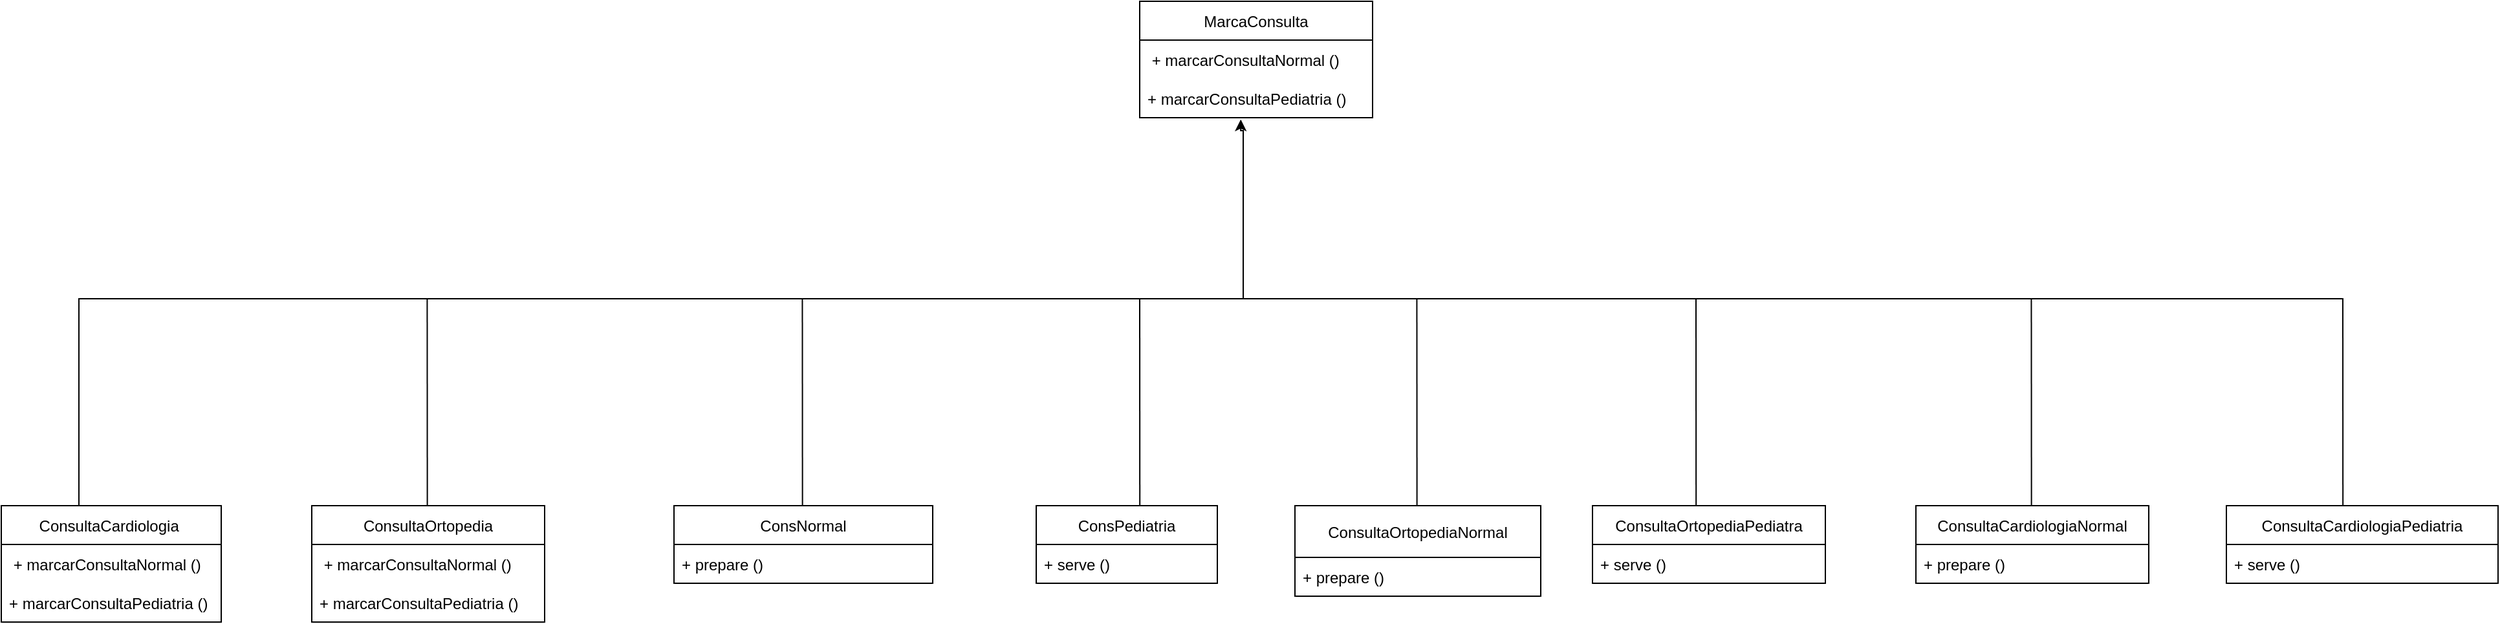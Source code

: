 <mxfile version="17.1.3" type="device"><diagram id="neRmSVkCWDpsTt_u2epY" name="Page-1"><mxGraphModel dx="460" dy="784" grid="1" gridSize="10" guides="1" tooltips="1" connect="1" arrows="1" fold="1" page="1" pageScale="1" pageWidth="3300" pageHeight="4681" math="0" shadow="0"><root><mxCell id="0"/><mxCell id="1" parent="0"/><mxCell id="c0ntZ2Om7PLKNhBNde8K-1" value="MarcaConsulta" style="swimlane;fontStyle=0;childLayout=stackLayout;horizontal=1;startSize=30;horizontalStack=0;resizeParent=1;resizeParentMax=0;resizeLast=0;collapsible=1;marginBottom=0;" parent="1" vertex="1"><mxGeometry x="1560" y="130" width="180" height="90" as="geometry"/></mxCell><mxCell id="c0ntZ2Om7PLKNhBNde8K-2" value=" + marcarConsultaNormal ()" style="text;strokeColor=none;fillColor=none;align=left;verticalAlign=middle;spacingLeft=4;spacingRight=4;overflow=hidden;points=[[0,0.5],[1,0.5]];portConstraint=eastwest;rotatable=0;" parent="c0ntZ2Om7PLKNhBNde8K-1" vertex="1"><mxGeometry y="30" width="180" height="30" as="geometry"/></mxCell><mxCell id="c0ntZ2Om7PLKNhBNde8K-3" value="+ marcarConsultaPediatria ()" style="text;strokeColor=none;fillColor=none;align=left;verticalAlign=middle;spacingLeft=4;spacingRight=4;overflow=hidden;points=[[0,0.5],[1,0.5]];portConstraint=eastwest;rotatable=0;" parent="c0ntZ2Om7PLKNhBNde8K-1" vertex="1"><mxGeometry y="60" width="180" height="30" as="geometry"/></mxCell><mxCell id="c0ntZ2Om7PLKNhBNde8K-5" value="ConsultaCardiologia " style="swimlane;fontStyle=0;childLayout=stackLayout;horizontal=1;startSize=30;horizontalStack=0;resizeParent=1;resizeParentMax=0;resizeLast=0;collapsible=1;marginBottom=0;" parent="1" vertex="1"><mxGeometry x="680" y="520" width="170" height="90" as="geometry"/></mxCell><mxCell id="c0ntZ2Om7PLKNhBNde8K-6" value=" + marcarConsultaNormal ()" style="text;strokeColor=none;fillColor=none;align=left;verticalAlign=middle;spacingLeft=4;spacingRight=4;overflow=hidden;points=[[0,0.5],[1,0.5]];portConstraint=eastwest;rotatable=0;" parent="c0ntZ2Om7PLKNhBNde8K-5" vertex="1"><mxGeometry y="30" width="170" height="30" as="geometry"/></mxCell><mxCell id="c0ntZ2Om7PLKNhBNde8K-7" value="+ marcarConsultaPediatria ()" style="text;strokeColor=none;fillColor=none;align=left;verticalAlign=middle;spacingLeft=4;spacingRight=4;overflow=hidden;points=[[0,0.5],[1,0.5]];portConstraint=eastwest;rotatable=0;" parent="c0ntZ2Om7PLKNhBNde8K-5" vertex="1"><mxGeometry y="60" width="170" height="30" as="geometry"/></mxCell><mxCell id="c0ntZ2Om7PLKNhBNde8K-9" value="ConsultaOrtopedia" style="swimlane;fontStyle=0;childLayout=stackLayout;horizontal=1;startSize=30;horizontalStack=0;resizeParent=1;resizeParentMax=0;resizeLast=0;collapsible=1;marginBottom=0;" parent="1" vertex="1"><mxGeometry x="920" y="520" width="180" height="90" as="geometry"/></mxCell><mxCell id="c0ntZ2Om7PLKNhBNde8K-11" value=" + marcarConsultaNormal ()" style="text;strokeColor=none;fillColor=none;align=left;verticalAlign=middle;spacingLeft=4;spacingRight=4;overflow=hidden;points=[[0,0.5],[1,0.5]];portConstraint=eastwest;rotatable=0;" parent="c0ntZ2Om7PLKNhBNde8K-9" vertex="1"><mxGeometry y="30" width="180" height="30" as="geometry"/></mxCell><mxCell id="c0ntZ2Om7PLKNhBNde8K-12" value="+ marcarConsultaPediatria ()" style="text;strokeColor=none;fillColor=none;align=left;verticalAlign=middle;spacingLeft=4;spacingRight=4;overflow=hidden;points=[[0,0.5],[1,0.5]];portConstraint=eastwest;rotatable=0;" parent="c0ntZ2Om7PLKNhBNde8K-9" vertex="1"><mxGeometry y="60" width="180" height="30" as="geometry"/></mxCell><mxCell id="c0ntZ2Om7PLKNhBNde8K-13" value="ConsNormal" style="swimlane;fontStyle=0;childLayout=stackLayout;horizontal=1;startSize=30;horizontalStack=0;resizeParent=1;resizeParentMax=0;resizeLast=0;collapsible=1;marginBottom=0;" parent="1" vertex="1"><mxGeometry x="1200" y="520" width="200" height="60" as="geometry"/></mxCell><mxCell id="c0ntZ2Om7PLKNhBNde8K-14" value="+ prepare ()" style="text;strokeColor=none;fillColor=none;align=left;verticalAlign=middle;spacingLeft=4;spacingRight=4;overflow=hidden;points=[[0,0.5],[1,0.5]];portConstraint=eastwest;rotatable=0;" parent="c0ntZ2Om7PLKNhBNde8K-13" vertex="1"><mxGeometry y="30" width="200" height="30" as="geometry"/></mxCell><mxCell id="c0ntZ2Om7PLKNhBNde8K-17" value="ConsPediatria" style="swimlane;fontStyle=0;childLayout=stackLayout;horizontal=1;startSize=30;horizontalStack=0;resizeParent=1;resizeParentMax=0;resizeLast=0;collapsible=1;marginBottom=0;" parent="1" vertex="1"><mxGeometry x="1480" y="520" width="140" height="60" as="geometry"/></mxCell><mxCell id="c0ntZ2Om7PLKNhBNde8K-18" value="+ serve ()" style="text;strokeColor=none;fillColor=none;align=left;verticalAlign=middle;spacingLeft=4;spacingRight=4;overflow=hidden;points=[[0,0.5],[1,0.5]];portConstraint=eastwest;rotatable=0;" parent="c0ntZ2Om7PLKNhBNde8K-17" vertex="1"><mxGeometry y="30" width="140" height="30" as="geometry"/></mxCell><mxCell id="c0ntZ2Om7PLKNhBNde8K-25" value="ConsultaCardiologiaPediatria" style="swimlane;fontStyle=0;childLayout=stackLayout;horizontal=1;startSize=30;horizontalStack=0;resizeParent=1;resizeParentMax=0;resizeLast=0;collapsible=1;marginBottom=0;" parent="1" vertex="1"><mxGeometry x="2400" y="520" width="210" height="60" as="geometry"/></mxCell><mxCell id="c0ntZ2Om7PLKNhBNde8K-26" value="+ serve ()" style="text;strokeColor=none;fillColor=none;align=left;verticalAlign=middle;spacingLeft=4;spacingRight=4;overflow=hidden;points=[[0,0.5],[1,0.5]];portConstraint=eastwest;rotatable=0;" parent="c0ntZ2Om7PLKNhBNde8K-25" vertex="1"><mxGeometry y="30" width="210" height="30" as="geometry"/></mxCell><mxCell id="c0ntZ2Om7PLKNhBNde8K-29" value="ConsultaOrtopediaPediatra" style="swimlane;fontStyle=0;childLayout=stackLayout;horizontal=1;startSize=30;horizontalStack=0;resizeParent=1;resizeParentMax=0;resizeLast=0;collapsible=1;marginBottom=0;" parent="1" vertex="1"><mxGeometry x="1910" y="520" width="180" height="60" as="geometry"/></mxCell><mxCell id="c0ntZ2Om7PLKNhBNde8K-30" value="+ serve ()" style="text;strokeColor=none;fillColor=none;align=left;verticalAlign=middle;spacingLeft=4;spacingRight=4;overflow=hidden;points=[[0,0.5],[1,0.5]];portConstraint=eastwest;rotatable=0;" parent="c0ntZ2Om7PLKNhBNde8K-29" vertex="1"><mxGeometry y="30" width="180" height="30" as="geometry"/></mxCell><mxCell id="c0ntZ2Om7PLKNhBNde8K-33" value="ConsultaOrtopediaNormal" style="swimlane;fontStyle=0;childLayout=stackLayout;horizontal=1;startSize=40;horizontalStack=0;resizeParent=1;resizeParentMax=0;resizeLast=0;collapsible=1;marginBottom=0;" parent="1" vertex="1"><mxGeometry x="1680" y="520" width="190" height="70" as="geometry"/></mxCell><mxCell id="c0ntZ2Om7PLKNhBNde8K-34" value="+ prepare ()" style="text;strokeColor=none;fillColor=none;align=left;verticalAlign=middle;spacingLeft=4;spacingRight=4;overflow=hidden;points=[[0,0.5],[1,0.5]];portConstraint=eastwest;rotatable=0;" parent="c0ntZ2Om7PLKNhBNde8K-33" vertex="1"><mxGeometry y="40" width="190" height="30" as="geometry"/></mxCell><mxCell id="c0ntZ2Om7PLKNhBNde8K-37" value="ConsultaCardiologiaNormal" style="swimlane;fontStyle=0;childLayout=stackLayout;horizontal=1;startSize=30;horizontalStack=0;resizeParent=1;resizeParentMax=0;resizeLast=0;collapsible=1;marginBottom=0;" parent="1" vertex="1"><mxGeometry x="2160" y="520" width="180" height="60" as="geometry"/></mxCell><mxCell id="c0ntZ2Om7PLKNhBNde8K-38" value="+ prepare ()" style="text;strokeColor=none;fillColor=none;align=left;verticalAlign=middle;spacingLeft=4;spacingRight=4;overflow=hidden;points=[[0,0.5],[1,0.5]];portConstraint=eastwest;rotatable=0;" parent="c0ntZ2Om7PLKNhBNde8K-37" vertex="1"><mxGeometry y="30" width="180" height="30" as="geometry"/></mxCell><mxCell id="c0ntZ2Om7PLKNhBNde8K-44" value="" style="shape=partialRectangle;whiteSpace=wrap;html=1;top=0;left=0;fillColor=none;direction=west;" parent="1" vertex="1"><mxGeometry x="740" y="360" width="900" height="160" as="geometry"/></mxCell><mxCell id="c0ntZ2Om7PLKNhBNde8K-47" value="" style="shape=partialRectangle;whiteSpace=wrap;html=1;bottom=0;right=0;fillColor=none;direction=north;" parent="1" vertex="1"><mxGeometry x="1640" y="270" width="850" height="90" as="geometry"/></mxCell><mxCell id="c0ntZ2Om7PLKNhBNde8K-49" value="" style="endArrow=none;html=1;rounded=0;exitX=0.429;exitY=0;exitDx=0;exitDy=0;exitPerimeter=0;entryX=0;entryY=1;entryDx=0;entryDy=0;" parent="1" source="c0ntZ2Om7PLKNhBNde8K-25" target="c0ntZ2Om7PLKNhBNde8K-47" edge="1"><mxGeometry relative="1" as="geometry"><mxPoint x="2200" y="430" as="sourcePoint"/><mxPoint x="2360" y="430" as="targetPoint"/></mxGeometry></mxCell><mxCell id="c0ntZ2Om7PLKNhBNde8K-50" value="" style="endArrow=none;html=1;rounded=0;exitX=0.429;exitY=0;exitDx=0;exitDy=0;exitPerimeter=0;entryX=0;entryY=1;entryDx=0;entryDy=0;" parent="1" edge="1"><mxGeometry relative="1" as="geometry"><mxPoint x="2249.32" y="520.0" as="sourcePoint"/><mxPoint x="2249.23" y="360" as="targetPoint"/></mxGeometry></mxCell><mxCell id="c0ntZ2Om7PLKNhBNde8K-51" value="" style="endArrow=none;html=1;rounded=0;exitX=0.429;exitY=0;exitDx=0;exitDy=0;exitPerimeter=0;entryX=0;entryY=1;entryDx=0;entryDy=0;" parent="1" edge="1"><mxGeometry relative="1" as="geometry"><mxPoint x="1990.09" y="520.0" as="sourcePoint"/><mxPoint x="1990" y="360" as="targetPoint"/></mxGeometry></mxCell><mxCell id="c0ntZ2Om7PLKNhBNde8K-52" value="" style="endArrow=none;html=1;rounded=0;exitX=0.429;exitY=0;exitDx=0;exitDy=0;exitPerimeter=0;entryX=0;entryY=1;entryDx=0;entryDy=0;" parent="1" edge="1"><mxGeometry relative="1" as="geometry"><mxPoint x="1774.32" y="520.0" as="sourcePoint"/><mxPoint x="1774.23" y="360" as="targetPoint"/></mxGeometry></mxCell><mxCell id="c0ntZ2Om7PLKNhBNde8K-53" value="" style="endArrow=none;html=1;rounded=0;exitX=0.429;exitY=0;exitDx=0;exitDy=0;exitPerimeter=0;entryX=0;entryY=1;entryDx=0;entryDy=0;" parent="1" edge="1"><mxGeometry relative="1" as="geometry"><mxPoint x="1560.09" y="520.0" as="sourcePoint"/><mxPoint x="1560" y="360" as="targetPoint"/></mxGeometry></mxCell><mxCell id="c0ntZ2Om7PLKNhBNde8K-54" value="" style="endArrow=none;html=1;rounded=0;exitX=0.429;exitY=0;exitDx=0;exitDy=0;exitPerimeter=0;entryX=0;entryY=1;entryDx=0;entryDy=0;" parent="1" edge="1"><mxGeometry relative="1" as="geometry"><mxPoint x="1299.32" y="520.0" as="sourcePoint"/><mxPoint x="1299.23" y="360" as="targetPoint"/></mxGeometry></mxCell><mxCell id="c0ntZ2Om7PLKNhBNde8K-55" value="" style="endArrow=none;html=1;rounded=0;exitX=0.429;exitY=0;exitDx=0;exitDy=0;exitPerimeter=0;entryX=0;entryY=1;entryDx=0;entryDy=0;" parent="1" edge="1"><mxGeometry relative="1" as="geometry"><mxPoint x="1009.32" y="520.0" as="sourcePoint"/><mxPoint x="1009.23" y="360" as="targetPoint"/></mxGeometry></mxCell><mxCell id="c0ntZ2Om7PLKNhBNde8K-57" style="edgeStyle=orthogonalEdgeStyle;rounded=0;orthogonalLoop=1;jettySize=auto;html=1;exitX=1;exitY=0;exitDx=0;exitDy=0;entryX=0.434;entryY=1.046;entryDx=0;entryDy=0;entryPerimeter=0;" parent="1" source="c0ntZ2Om7PLKNhBNde8K-47" target="c0ntZ2Om7PLKNhBNde8K-3" edge="1"><mxGeometry relative="1" as="geometry"><mxPoint x="1638.12" y="221.38" as="targetPoint"/><mxPoint x="1640.0" y="270" as="sourcePoint"/><Array as="points"><mxPoint x="1640" y="230"/><mxPoint x="1638" y="230"/></Array></mxGeometry></mxCell></root></mxGraphModel></diagram></mxfile>
